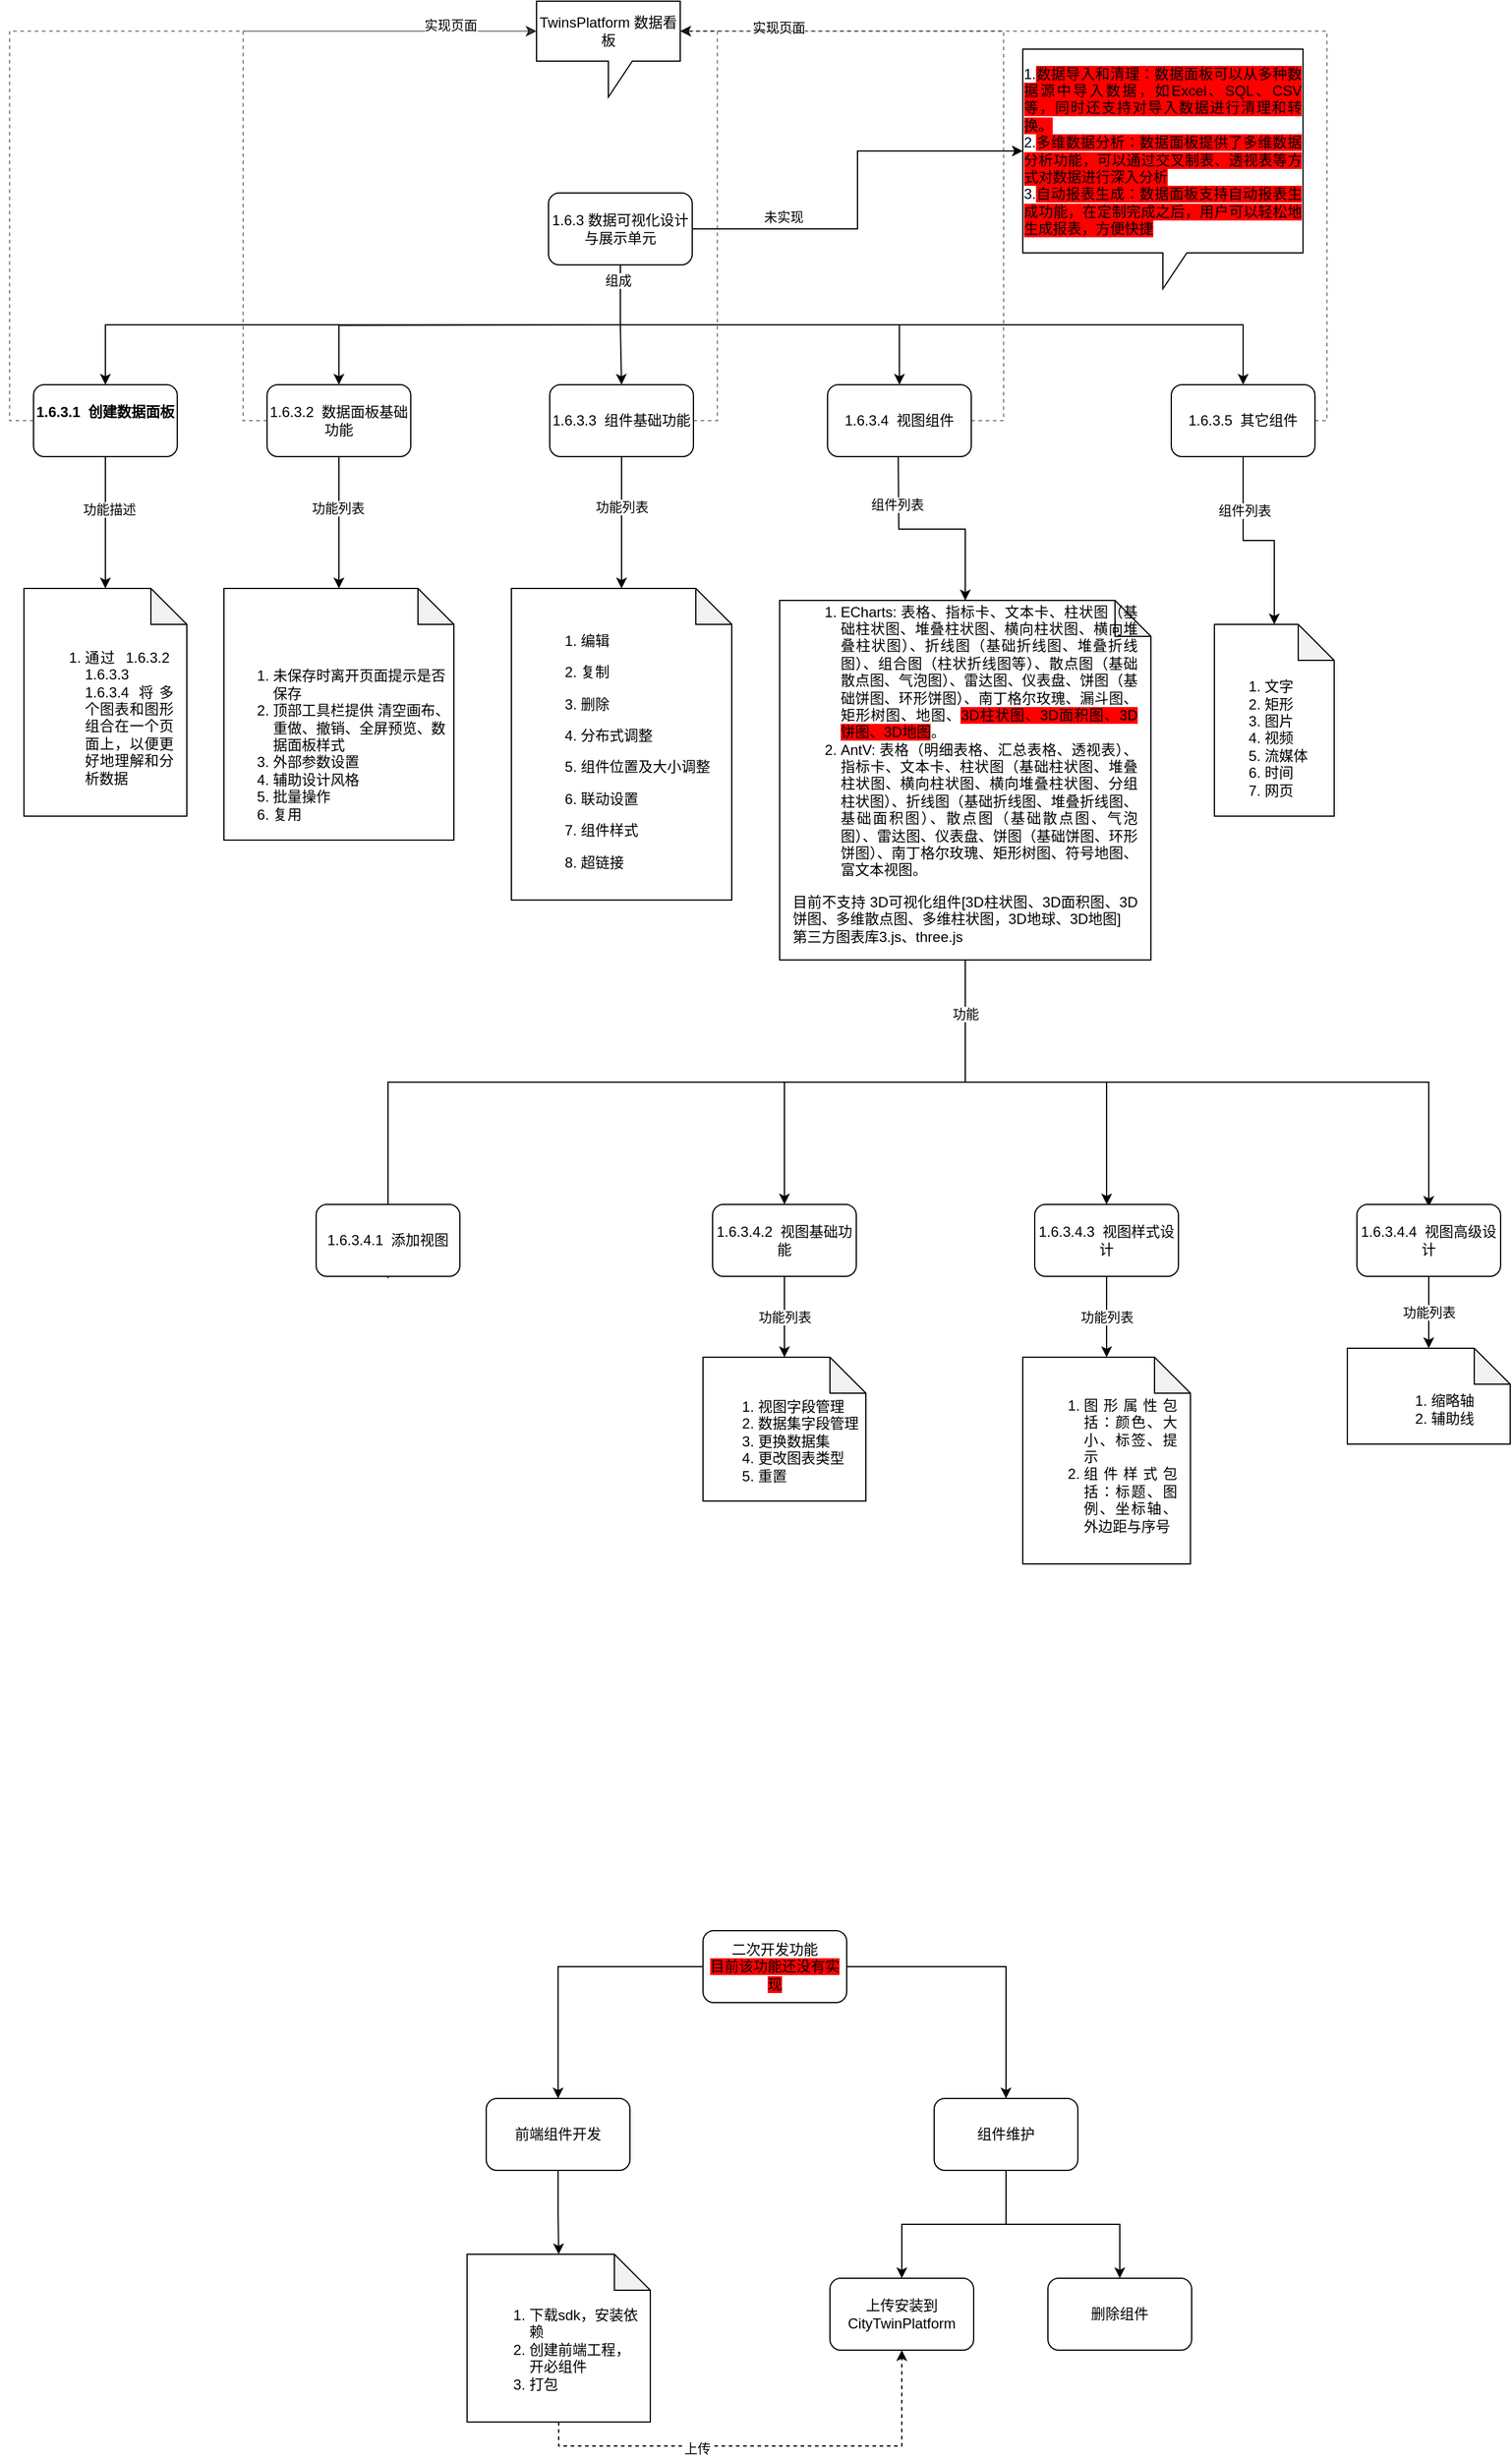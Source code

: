 <mxfile version="21.4.0" type="github">
  <diagram name="第 1 页" id="mgrscL694AibpdRCwD92">
    <mxGraphModel dx="426" dy="872" grid="1" gridSize="10" guides="1" tooltips="1" connect="1" arrows="1" fold="1" page="1" pageScale="1" pageWidth="1654" pageHeight="2336" math="0" shadow="0">
      <root>
        <mxCell id="0" />
        <mxCell id="1" parent="0" />
        <mxCell id="ydO3FBjdRYk_wp6HaoCE-6" style="edgeStyle=orthogonalEdgeStyle;rounded=0;orthogonalLoop=1;jettySize=auto;html=1;exitX=0.5;exitY=1;exitDx=0;exitDy=0;entryX=0.5;entryY=0;entryDx=0;entryDy=0;" edge="1" parent="1" source="ydO3FBjdRYk_wp6HaoCE-1" target="ydO3FBjdRYk_wp6HaoCE-2">
          <mxGeometry relative="1" as="geometry" />
        </mxCell>
        <mxCell id="ydO3FBjdRYk_wp6HaoCE-8" style="edgeStyle=orthogonalEdgeStyle;rounded=0;orthogonalLoop=1;jettySize=auto;html=1;" edge="1" parent="1" target="ydO3FBjdRYk_wp6HaoCE-4">
          <mxGeometry relative="1" as="geometry">
            <mxPoint x="594" y="290" as="sourcePoint" />
          </mxGeometry>
        </mxCell>
        <mxCell id="ydO3FBjdRYk_wp6HaoCE-9" style="edgeStyle=orthogonalEdgeStyle;rounded=0;orthogonalLoop=1;jettySize=auto;html=1;exitX=0.5;exitY=1;exitDx=0;exitDy=0;entryX=0.5;entryY=0;entryDx=0;entryDy=0;" edge="1" parent="1" source="ydO3FBjdRYk_wp6HaoCE-1" target="ydO3FBjdRYk_wp6HaoCE-5">
          <mxGeometry relative="1" as="geometry" />
        </mxCell>
        <mxCell id="ydO3FBjdRYk_wp6HaoCE-14" style="edgeStyle=orthogonalEdgeStyle;rounded=0;orthogonalLoop=1;jettySize=auto;html=1;" edge="1" parent="1" target="ydO3FBjdRYk_wp6HaoCE-3">
          <mxGeometry relative="1" as="geometry">
            <mxPoint x="594" y="290" as="sourcePoint" />
          </mxGeometry>
        </mxCell>
        <mxCell id="ydO3FBjdRYk_wp6HaoCE-51" style="edgeStyle=orthogonalEdgeStyle;rounded=0;orthogonalLoop=1;jettySize=auto;html=1;" edge="1" parent="1" source="ydO3FBjdRYk_wp6HaoCE-1" target="ydO3FBjdRYk_wp6HaoCE-50">
          <mxGeometry relative="1" as="geometry">
            <Array as="points">
              <mxPoint x="594" y="290" />
              <mxPoint x="1114" y="290" />
            </Array>
          </mxGeometry>
        </mxCell>
        <mxCell id="ydO3FBjdRYk_wp6HaoCE-70" value="组成" style="edgeLabel;html=1;align=center;verticalAlign=middle;resizable=0;points=[];" vertex="1" connectable="0" parent="ydO3FBjdRYk_wp6HaoCE-51">
          <mxGeometry x="-0.958" y="-2" relative="1" as="geometry">
            <mxPoint as="offset" />
          </mxGeometry>
        </mxCell>
        <mxCell id="ydO3FBjdRYk_wp6HaoCE-66" style="edgeStyle=orthogonalEdgeStyle;rounded=0;orthogonalLoop=1;jettySize=auto;html=1;exitX=1;exitY=0.5;exitDx=0;exitDy=0;entryX=0;entryY=0;entryDx=0;entryDy=85;entryPerimeter=0;" edge="1" parent="1" source="ydO3FBjdRYk_wp6HaoCE-1" target="ydO3FBjdRYk_wp6HaoCE-65">
          <mxGeometry relative="1" as="geometry" />
        </mxCell>
        <mxCell id="ydO3FBjdRYk_wp6HaoCE-67" value="未实现" style="edgeLabel;html=1;align=center;verticalAlign=middle;resizable=0;points=[];" vertex="1" connectable="0" parent="ydO3FBjdRYk_wp6HaoCE-66">
          <mxGeometry x="-0.024" y="-1" relative="1" as="geometry">
            <mxPoint x="-63" y="18" as="offset" />
          </mxGeometry>
        </mxCell>
        <mxCell id="ydO3FBjdRYk_wp6HaoCE-1" value="1.6.3 数据可视化设计与展示单元" style="rounded=1;whiteSpace=wrap;html=1;" vertex="1" parent="1">
          <mxGeometry x="534" y="180" width="120" height="60" as="geometry" />
        </mxCell>
        <mxCell id="ydO3FBjdRYk_wp6HaoCE-26" style="edgeStyle=orthogonalEdgeStyle;rounded=0;orthogonalLoop=1;jettySize=auto;html=1;exitX=0;exitY=0.5;exitDx=0;exitDy=0;entryX=0;entryY=0;entryDx=0;entryDy=25;entryPerimeter=0;dashed=1;opacity=50;" edge="1" parent="1" source="ydO3FBjdRYk_wp6HaoCE-2" target="ydO3FBjdRYk_wp6HaoCE-15">
          <mxGeometry relative="1" as="geometry" />
        </mxCell>
        <mxCell id="ydO3FBjdRYk_wp6HaoCE-37" style="edgeStyle=orthogonalEdgeStyle;rounded=0;orthogonalLoop=1;jettySize=auto;html=1;exitX=0.5;exitY=1;exitDx=0;exitDy=0;entryX=0.5;entryY=0;entryDx=0;entryDy=0;entryPerimeter=0;" edge="1" parent="1" source="ydO3FBjdRYk_wp6HaoCE-2" target="ydO3FBjdRYk_wp6HaoCE-35">
          <mxGeometry relative="1" as="geometry" />
        </mxCell>
        <mxCell id="ydO3FBjdRYk_wp6HaoCE-71" value="功能描述" style="edgeLabel;html=1;align=center;verticalAlign=middle;resizable=0;points=[];" vertex="1" connectable="0" parent="ydO3FBjdRYk_wp6HaoCE-37">
          <mxGeometry x="-0.213" y="3" relative="1" as="geometry">
            <mxPoint as="offset" />
          </mxGeometry>
        </mxCell>
        <mxCell id="ydO3FBjdRYk_wp6HaoCE-2" value="&lt;b&gt;1.6.3.1&amp;nbsp; 创建数据面板&lt;br&gt;&lt;br&gt;&lt;/b&gt;" style="rounded=1;whiteSpace=wrap;html=1;" vertex="1" parent="1">
          <mxGeometry x="104" y="340" width="120" height="60" as="geometry" />
        </mxCell>
        <mxCell id="ydO3FBjdRYk_wp6HaoCE-19" style="edgeStyle=orthogonalEdgeStyle;rounded=0;orthogonalLoop=1;jettySize=auto;html=1;entryX=0;entryY=0;entryDx=60;entryDy=80;entryPerimeter=0;exitX=0;exitY=0;exitDx=60;exitDy=80;exitPerimeter=0;" edge="1" parent="1" source="ydO3FBjdRYk_wp6HaoCE-15" target="ydO3FBjdRYk_wp6HaoCE-15">
          <mxGeometry relative="1" as="geometry">
            <mxPoint x="244" y="180" as="targetPoint" />
          </mxGeometry>
        </mxCell>
        <mxCell id="ydO3FBjdRYk_wp6HaoCE-27" style="edgeStyle=orthogonalEdgeStyle;rounded=0;orthogonalLoop=1;jettySize=auto;html=1;entryX=0;entryY=0;entryDx=0;entryDy=25;entryPerimeter=0;dashed=1;opacity=50;exitX=0;exitY=0.5;exitDx=0;exitDy=0;" edge="1" parent="1" source="ydO3FBjdRYk_wp6HaoCE-3" target="ydO3FBjdRYk_wp6HaoCE-15">
          <mxGeometry relative="1" as="geometry" />
        </mxCell>
        <mxCell id="ydO3FBjdRYk_wp6HaoCE-30" value="实现页面" style="edgeLabel;html=1;align=center;verticalAlign=middle;resizable=0;points=[];" vertex="1" connectable="0" parent="ydO3FBjdRYk_wp6HaoCE-27">
          <mxGeometry x="0.754" y="-2" relative="1" as="geometry">
            <mxPoint y="-7" as="offset" />
          </mxGeometry>
        </mxCell>
        <mxCell id="ydO3FBjdRYk_wp6HaoCE-38" style="edgeStyle=orthogonalEdgeStyle;rounded=0;orthogonalLoop=1;jettySize=auto;html=1;exitX=0.5;exitY=1;exitDx=0;exitDy=0;" edge="1" parent="1" source="ydO3FBjdRYk_wp6HaoCE-3" target="ydO3FBjdRYk_wp6HaoCE-34">
          <mxGeometry relative="1" as="geometry" />
        </mxCell>
        <mxCell id="ydO3FBjdRYk_wp6HaoCE-73" value="功能列表" style="edgeLabel;html=1;align=center;verticalAlign=middle;resizable=0;points=[];" vertex="1" connectable="0" parent="ydO3FBjdRYk_wp6HaoCE-38">
          <mxGeometry x="-0.218" y="-1" relative="1" as="geometry">
            <mxPoint as="offset" />
          </mxGeometry>
        </mxCell>
        <mxCell id="ydO3FBjdRYk_wp6HaoCE-3" value="1.6.3.2&amp;nbsp; 数据面板基础功能" style="rounded=1;whiteSpace=wrap;html=1;" vertex="1" parent="1">
          <mxGeometry x="299" y="340" width="120" height="60" as="geometry" />
        </mxCell>
        <mxCell id="ydO3FBjdRYk_wp6HaoCE-28" style="edgeStyle=orthogonalEdgeStyle;rounded=0;orthogonalLoop=1;jettySize=auto;html=1;exitX=1;exitY=0.5;exitDx=0;exitDy=0;entryX=0;entryY=0;entryDx=120;entryDy=25;entryPerimeter=0;dashed=1;opacity=50;" edge="1" parent="1" source="ydO3FBjdRYk_wp6HaoCE-4" target="ydO3FBjdRYk_wp6HaoCE-15">
          <mxGeometry relative="1" as="geometry">
            <mxPoint x="804" y="50" as="targetPoint" />
          </mxGeometry>
        </mxCell>
        <mxCell id="ydO3FBjdRYk_wp6HaoCE-39" style="edgeStyle=orthogonalEdgeStyle;rounded=0;orthogonalLoop=1;jettySize=auto;html=1;exitX=0.5;exitY=1;exitDx=0;exitDy=0;" edge="1" parent="1" source="ydO3FBjdRYk_wp6HaoCE-4" target="ydO3FBjdRYk_wp6HaoCE-36">
          <mxGeometry relative="1" as="geometry" />
        </mxCell>
        <mxCell id="ydO3FBjdRYk_wp6HaoCE-74" value="功能列表" style="edgeLabel;html=1;align=center;verticalAlign=middle;resizable=0;points=[];" vertex="1" connectable="0" parent="ydO3FBjdRYk_wp6HaoCE-39">
          <mxGeometry x="-0.236" relative="1" as="geometry">
            <mxPoint as="offset" />
          </mxGeometry>
        </mxCell>
        <mxCell id="ydO3FBjdRYk_wp6HaoCE-4" value="1.6.3.3&amp;nbsp; 组件基础功能" style="rounded=1;whiteSpace=wrap;html=1;" vertex="1" parent="1">
          <mxGeometry x="535" y="340" width="120" height="60" as="geometry" />
        </mxCell>
        <mxCell id="ydO3FBjdRYk_wp6HaoCE-21" style="edgeStyle=orthogonalEdgeStyle;rounded=0;orthogonalLoop=1;jettySize=auto;html=1;entryX=0;entryY=0;entryDx=120;entryDy=25;entryPerimeter=0;dashed=1;exitX=1;exitY=0.5;exitDx=0;exitDy=0;strokeColor=default;opacity=50;" edge="1" parent="1" source="ydO3FBjdRYk_wp6HaoCE-5" target="ydO3FBjdRYk_wp6HaoCE-15">
          <mxGeometry relative="1" as="geometry">
            <mxPoint x="244" y="190" as="targetPoint" />
            <Array as="points">
              <mxPoint x="914" y="370" />
              <mxPoint x="914" y="45" />
            </Array>
          </mxGeometry>
        </mxCell>
        <mxCell id="ydO3FBjdRYk_wp6HaoCE-29" value="实现页面" style="edgeLabel;html=1;align=center;verticalAlign=middle;resizable=0;points=[];" vertex="1" connectable="0" parent="ydO3FBjdRYk_wp6HaoCE-21">
          <mxGeometry x="0.737" y="-3" relative="1" as="geometry">
            <mxPoint as="offset" />
          </mxGeometry>
        </mxCell>
        <mxCell id="ydO3FBjdRYk_wp6HaoCE-41" style="edgeStyle=orthogonalEdgeStyle;rounded=0;orthogonalLoop=1;jettySize=auto;html=1;exitX=0.5;exitY=1;exitDx=0;exitDy=0;entryX=0.5;entryY=0;entryDx=0;entryDy=0;entryPerimeter=0;" edge="1" parent="1" target="ydO3FBjdRYk_wp6HaoCE-40">
          <mxGeometry relative="1" as="geometry">
            <mxPoint x="826" y="400" as="sourcePoint" />
          </mxGeometry>
        </mxCell>
        <mxCell id="ydO3FBjdRYk_wp6HaoCE-75" value="组件列表" style="edgeLabel;html=1;align=center;verticalAlign=middle;resizable=0;points=[];" vertex="1" connectable="0" parent="ydO3FBjdRYk_wp6HaoCE-41">
          <mxGeometry x="-0.544" y="-2" relative="1" as="geometry">
            <mxPoint as="offset" />
          </mxGeometry>
        </mxCell>
        <mxCell id="ydO3FBjdRYk_wp6HaoCE-5" value="1.6.3.4&amp;nbsp; 视图组件" style="rounded=1;whiteSpace=wrap;html=1;" vertex="1" parent="1">
          <mxGeometry x="767" y="340" width="120" height="60" as="geometry" />
        </mxCell>
        <mxCell id="ydO3FBjdRYk_wp6HaoCE-15" value="TwinsPlatform 数据看板" style="shape=callout;whiteSpace=wrap;html=1;perimeter=calloutPerimeter;" vertex="1" parent="1">
          <mxGeometry x="524" y="20" width="120" height="80" as="geometry" />
        </mxCell>
        <mxCell id="ydO3FBjdRYk_wp6HaoCE-34" value="&lt;ol style=&quot;text-align: left;&quot;&gt;&lt;li&gt;未保存时离开页面提示是否保存&lt;/li&gt;&lt;li&gt;顶部工具栏提供&amp;nbsp;清空画布、重做、撤销、全屏预览、数据面板样式&lt;/li&gt;&lt;li&gt;外部参数设置&lt;br&gt;&lt;/li&gt;&lt;li&gt;辅助设计风格&lt;/li&gt;&lt;li&gt;批量操作&lt;/li&gt;&lt;li&gt;复用&lt;/li&gt;&lt;/ol&gt;" style="shape=note;whiteSpace=wrap;html=1;backgroundOutline=1;darkOpacity=0.05;verticalAlign=bottom;" vertex="1" parent="1">
          <mxGeometry x="263" y="510" width="192" height="210" as="geometry" />
        </mxCell>
        <mxCell id="ydO3FBjdRYk_wp6HaoCE-35" value="&lt;ol&gt;&lt;li style=&quot;text-align: justify;&quot;&gt;通过&amp;nbsp; 1.6.3.2&amp;nbsp; 1.6.3.3&amp;nbsp; 1.6.3.4 将多个图表和图形组合在一个页面上，以便更好地理解和分析数据&lt;/li&gt;&lt;/ol&gt;" style="shape=note;whiteSpace=wrap;html=1;backgroundOutline=1;darkOpacity=0.05;spacing=12;verticalAlign=bottom;" vertex="1" parent="1">
          <mxGeometry x="96" y="510" width="136" height="190" as="geometry" />
        </mxCell>
        <mxCell id="ydO3FBjdRYk_wp6HaoCE-36" value="&lt;div style=&quot;text-align: justify;&quot;&gt;&lt;ol style=&quot;text-align: center;&quot;&gt;&lt;li&gt;&lt;p style=&quot;text-align: justify;&quot; class=&quot;MsoNormal&quot;&gt;编辑&lt;/p&gt;&lt;/li&gt;&lt;li&gt;&lt;p style=&quot;text-align: justify;&quot; class=&quot;MsoNormal&quot;&gt;&lt;span style=&quot;background-color: initial;&quot;&gt;复制&lt;/span&gt;&lt;/p&gt;&lt;/li&gt;&lt;li&gt;&lt;p style=&quot;text-align: justify;&quot; class=&quot;MsoNormal&quot;&gt;&lt;span style=&quot;background-color: initial;&quot;&gt;删除&lt;/span&gt;&lt;/p&gt;&lt;/li&gt;&lt;li&gt;&lt;p style=&quot;text-align: justify;&quot; class=&quot;MsoNormal&quot;&gt;分布式调整&lt;/p&gt;&lt;/li&gt;&lt;li&gt;&lt;p style=&quot;text-align: justify;&quot; class=&quot;MsoNormal&quot;&gt;组件位置及大小调整&lt;/p&gt;&lt;/li&gt;&lt;li&gt;&lt;p style=&quot;text-align: justify;&quot; class=&quot;MsoNormal&quot;&gt;联动设置&lt;/p&gt;&lt;/li&gt;&lt;li&gt;&lt;p style=&quot;text-align: justify;&quot; class=&quot;MsoNormal&quot;&gt;组件样式&lt;/p&gt;&lt;/li&gt;&lt;li&gt;&lt;p style=&quot;text-align: justify;&quot; class=&quot;MsoNormal&quot;&gt;超链接&lt;/p&gt;&lt;/li&gt;&lt;/ol&gt;&lt;/div&gt;" style="shape=note;whiteSpace=wrap;html=1;backgroundOutline=1;darkOpacity=0.05;spacing=12;verticalAlign=bottom;" vertex="1" parent="1">
          <mxGeometry x="503" y="510" width="184" height="260" as="geometry" />
        </mxCell>
        <mxCell id="ydO3FBjdRYk_wp6HaoCE-49" style="edgeStyle=orthogonalEdgeStyle;rounded=0;orthogonalLoop=1;jettySize=auto;html=1;" edge="1" parent="1">
          <mxGeometry relative="1" as="geometry">
            <mxPoint x="882" y="822" as="sourcePoint" />
            <mxPoint x="1269" y="1026" as="targetPoint" />
            <Array as="points">
              <mxPoint x="882" y="922" />
              <mxPoint x="1269" y="922" />
            </Array>
          </mxGeometry>
        </mxCell>
        <mxCell id="ydO3FBjdRYk_wp6HaoCE-54" style="edgeStyle=orthogonalEdgeStyle;rounded=0;orthogonalLoop=1;jettySize=auto;html=1;" edge="1" parent="1" source="ydO3FBjdRYk_wp6HaoCE-40" target="ydO3FBjdRYk_wp6HaoCE-44">
          <mxGeometry relative="1" as="geometry" />
        </mxCell>
        <mxCell id="ydO3FBjdRYk_wp6HaoCE-57" style="edgeStyle=orthogonalEdgeStyle;rounded=0;orthogonalLoop=1;jettySize=auto;html=1;entryX=0.5;entryY=0;entryDx=0;entryDy=0;" edge="1" parent="1">
          <mxGeometry relative="1" as="geometry">
            <mxPoint x="882" y="882" as="sourcePoint" />
            <mxPoint x="400" y="1086" as="targetPoint" />
            <Array as="points">
              <mxPoint x="882" y="922" />
              <mxPoint x="400" y="922" />
            </Array>
          </mxGeometry>
        </mxCell>
        <mxCell id="ydO3FBjdRYk_wp6HaoCE-58" style="edgeStyle=orthogonalEdgeStyle;rounded=0;orthogonalLoop=1;jettySize=auto;html=1;" edge="1" parent="1" source="ydO3FBjdRYk_wp6HaoCE-40" target="ydO3FBjdRYk_wp6HaoCE-43">
          <mxGeometry relative="1" as="geometry" />
        </mxCell>
        <mxCell id="ydO3FBjdRYk_wp6HaoCE-77" value="功能" style="edgeLabel;html=1;align=center;verticalAlign=middle;resizable=0;points=[];" vertex="1" connectable="0" parent="ydO3FBjdRYk_wp6HaoCE-58">
          <mxGeometry x="-0.75" relative="1" as="geometry">
            <mxPoint as="offset" />
          </mxGeometry>
        </mxCell>
        <mxCell id="ydO3FBjdRYk_wp6HaoCE-40" value="&lt;ol&gt;&lt;li style=&quot;text-align: justify;&quot;&gt;ECharts: 表格、指标卡、文本卡、柱状图（基础柱状图、堆叠柱状图、横向柱状图、横向堆叠柱状图）、折线图（基础折线图、堆叠折线图）、组合图（柱状折线图等）、散点图（基础散点图、气泡图）、雷达图、仪表盘、饼图（基础饼图、环形饼图）、南丁格尔玫瑰、漏斗图、矩形树图、地图、&lt;span style=&quot;background-color: rgb(255, 0, 0);&quot;&gt;3D柱状图、3D面积图、3D饼图、3D地图&lt;/span&gt;。&lt;br&gt;&lt;/li&gt;&lt;li style=&quot;text-align: justify;&quot;&gt;AntV: 表格（明细表格、汇总表格、透视表）、指标卡、文本卡、柱状图（基础柱状图、堆叠柱状图、横向柱状图、横向堆叠柱状图、分组柱状图）、折线图（基础折线图、堆叠折线图、基础面积图）、散点图（基础散点图、气泡图）、雷达图、仪表盘、饼图（基础饼图、环形饼图）、南丁格尔玫瑰、矩形树图、符号地图、富文本视图。&lt;br&gt;&lt;/li&gt;&lt;/ol&gt;&lt;div style=&quot;text-align: justify;&quot;&gt;目前不支持 3D可视化组件[3D柱状图、3D面积图、3D饼图、多维散点图、多维柱状图，3D地球、3D地图]&lt;/div&gt;&lt;div style=&quot;text-align: justify;&quot;&gt;第三方图表库3.js、three.js&lt;/div&gt;" style="shape=note;whiteSpace=wrap;html=1;backgroundOutline=1;darkOpacity=0.05;spacing=12;verticalAlign=bottom;" vertex="1" parent="1">
          <mxGeometry x="727" y="520" width="310" height="300" as="geometry" />
        </mxCell>
        <mxCell id="ydO3FBjdRYk_wp6HaoCE-42" value="1.6.3.4.1&amp;nbsp; 添加视图" style="rounded=1;whiteSpace=wrap;html=1;" vertex="1" parent="1">
          <mxGeometry x="340" y="1024" width="120" height="60" as="geometry" />
        </mxCell>
        <mxCell id="ydO3FBjdRYk_wp6HaoCE-60" value="功能列表" style="edgeStyle=orthogonalEdgeStyle;rounded=0;orthogonalLoop=1;jettySize=auto;html=1;" edge="1" parent="1" source="ydO3FBjdRYk_wp6HaoCE-43" target="ydO3FBjdRYk_wp6HaoCE-59">
          <mxGeometry relative="1" as="geometry" />
        </mxCell>
        <mxCell id="ydO3FBjdRYk_wp6HaoCE-43" value="1.6.3.4.2&amp;nbsp; 视图基础功能" style="rounded=1;whiteSpace=wrap;html=1;" vertex="1" parent="1">
          <mxGeometry x="671" y="1024" width="120" height="60" as="geometry" />
        </mxCell>
        <mxCell id="ydO3FBjdRYk_wp6HaoCE-64" value="功能列表" style="edgeStyle=orthogonalEdgeStyle;rounded=0;orthogonalLoop=1;jettySize=auto;html=1;exitX=0.5;exitY=1;exitDx=0;exitDy=0;" edge="1" parent="1" source="ydO3FBjdRYk_wp6HaoCE-44" target="ydO3FBjdRYk_wp6HaoCE-61">
          <mxGeometry relative="1" as="geometry" />
        </mxCell>
        <mxCell id="ydO3FBjdRYk_wp6HaoCE-44" value="1.6.3.4.3&amp;nbsp; 视图样式设计" style="rounded=1;whiteSpace=wrap;html=1;" vertex="1" parent="1">
          <mxGeometry x="940" y="1024" width="120" height="60" as="geometry" />
        </mxCell>
        <mxCell id="ydO3FBjdRYk_wp6HaoCE-63" value="功能列表" style="edgeStyle=orthogonalEdgeStyle;rounded=0;orthogonalLoop=1;jettySize=auto;html=1;exitX=0.5;exitY=1;exitDx=0;exitDy=0;entryX=0.5;entryY=0;entryDx=0;entryDy=0;entryPerimeter=0;" edge="1" parent="1" source="ydO3FBjdRYk_wp6HaoCE-45" target="ydO3FBjdRYk_wp6HaoCE-62">
          <mxGeometry relative="1" as="geometry" />
        </mxCell>
        <mxCell id="ydO3FBjdRYk_wp6HaoCE-45" value="1.6.3.4.4&amp;nbsp; 视图高级设计" style="rounded=1;whiteSpace=wrap;html=1;" vertex="1" parent="1">
          <mxGeometry x="1209" y="1024" width="120" height="60" as="geometry" />
        </mxCell>
        <mxCell id="ydO3FBjdRYk_wp6HaoCE-52" style="edgeStyle=orthogonalEdgeStyle;rounded=0;orthogonalLoop=1;jettySize=auto;html=1;entryX=0;entryY=0;entryDx=120;entryDy=25;entryPerimeter=0;dashed=1;opacity=50;" edge="1" parent="1" source="ydO3FBjdRYk_wp6HaoCE-50" target="ydO3FBjdRYk_wp6HaoCE-15">
          <mxGeometry relative="1" as="geometry">
            <Array as="points">
              <mxPoint x="1184" y="370" />
              <mxPoint x="1184" y="45" />
            </Array>
          </mxGeometry>
        </mxCell>
        <mxCell id="ydO3FBjdRYk_wp6HaoCE-69" style="edgeStyle=orthogonalEdgeStyle;rounded=0;orthogonalLoop=1;jettySize=auto;html=1;exitX=0.5;exitY=1;exitDx=0;exitDy=0;entryX=0.5;entryY=0;entryDx=0;entryDy=0;entryPerimeter=0;" edge="1" parent="1" source="ydO3FBjdRYk_wp6HaoCE-50" target="ydO3FBjdRYk_wp6HaoCE-68">
          <mxGeometry relative="1" as="geometry" />
        </mxCell>
        <mxCell id="ydO3FBjdRYk_wp6HaoCE-76" value="组件列表" style="edgeLabel;html=1;align=center;verticalAlign=middle;resizable=0;points=[];" vertex="1" connectable="0" parent="ydO3FBjdRYk_wp6HaoCE-69">
          <mxGeometry x="-0.458" y="1" relative="1" as="geometry">
            <mxPoint as="offset" />
          </mxGeometry>
        </mxCell>
        <mxCell id="ydO3FBjdRYk_wp6HaoCE-50" value="1.6.3.5&amp;nbsp; 其它组件" style="rounded=1;whiteSpace=wrap;html=1;" vertex="1" parent="1">
          <mxGeometry x="1054" y="340" width="120" height="60" as="geometry" />
        </mxCell>
        <mxCell id="ydO3FBjdRYk_wp6HaoCE-59" value="&lt;ol&gt;&lt;li style=&quot;text-align: justify;&quot;&gt;视图字段管理&lt;/li&gt;&lt;li style=&quot;text-align: justify;&quot;&gt;数据集字段管理&lt;/li&gt;&lt;li style=&quot;text-align: justify;&quot;&gt;更换数据集&lt;/li&gt;&lt;li style=&quot;text-align: justify;&quot;&gt;更改图表类型&lt;/li&gt;&lt;li style=&quot;text-align: justify;&quot;&gt;重置&lt;/li&gt;&lt;/ol&gt;" style="shape=note;whiteSpace=wrap;html=1;backgroundOutline=1;darkOpacity=0.05;horizontal=1;verticalAlign=bottom;" vertex="1" parent="1">
          <mxGeometry x="663" y="1151.5" width="136" height="120" as="geometry" />
        </mxCell>
        <mxCell id="ydO3FBjdRYk_wp6HaoCE-61" value="&lt;ol&gt;&lt;li style=&quot;text-align: justify;&quot;&gt;图形属性包括：颜色、大小、标签、提示&lt;/li&gt;&lt;li style=&quot;text-align: justify;&quot;&gt;组件样式包括：标题、图例、坐标轴、外边距与序号&lt;/li&gt;&lt;/ol&gt;&lt;div style=&quot;text-align: justify;&quot;&gt;&lt;/div&gt;" style="shape=note;whiteSpace=wrap;html=1;backgroundOutline=1;darkOpacity=0.05;spacing=12;verticalAlign=bottom;" vertex="1" parent="1">
          <mxGeometry x="930" y="1151.5" width="140" height="172.5" as="geometry" />
        </mxCell>
        <mxCell id="ydO3FBjdRYk_wp6HaoCE-62" value="&lt;ol&gt;&lt;li style=&quot;text-align: justify;&quot;&gt;缩略轴&lt;/li&gt;&lt;li style=&quot;text-align: justify;&quot;&gt;辅助线&lt;br&gt;&lt;/li&gt;&lt;/ol&gt;" style="shape=note;whiteSpace=wrap;html=1;backgroundOutline=1;darkOpacity=0.05;verticalAlign=bottom;" vertex="1" parent="1">
          <mxGeometry x="1201" y="1144" width="136" height="80" as="geometry" />
        </mxCell>
        <mxCell id="ydO3FBjdRYk_wp6HaoCE-65" value="&lt;div style=&quot;text-align: justify;&quot;&gt;1.&lt;span style=&quot;background-color: rgb(255, 0, 0);&quot;&gt;数据导入和清理：数据面板可以从多种数据源中导入数据，如Excel、SQL、CSV等，同时还支持对导入数据进行清理和转换。&lt;/span&gt;&lt;/div&gt;&lt;div style=&quot;text-align: justify;&quot;&gt;2.&lt;span style=&quot;background-color: rgb(255, 0, 0);&quot;&gt;多维数据分析：数据面板提供了多维数据分析功能，可以通过交叉制表、透视表等方式对数据进行深入分析&lt;/span&gt;&lt;/div&gt;&lt;div style=&quot;text-align: justify;&quot;&gt;3.&lt;span style=&quot;background-color: rgb(255, 0, 0);&quot;&gt;自动报表生成：数据面板支持自动报表生成功能，在定制完成之后，用户可以轻松地生成报表，方便快捷&lt;/span&gt;&lt;/div&gt;" style="shape=callout;whiteSpace=wrap;html=1;perimeter=calloutPerimeter;" vertex="1" parent="1">
          <mxGeometry x="930" y="60" width="234" height="200" as="geometry" />
        </mxCell>
        <mxCell id="ydO3FBjdRYk_wp6HaoCE-68" value="&lt;div style=&quot;&quot;&gt;&lt;ol&gt;&lt;li&gt;&lt;span style=&quot;background-color: initial;&quot;&gt;文字&lt;/span&gt;&lt;/li&gt;&lt;li&gt;&lt;span style=&quot;background-color: initial;&quot;&gt;矩形&lt;/span&gt;&lt;/li&gt;&lt;li&gt;图片&lt;/li&gt;&lt;li&gt;视频&lt;/li&gt;&lt;li&gt;流媒体&lt;/li&gt;&lt;li&gt;时间&lt;/li&gt;&lt;li&gt;网页&lt;/li&gt;&lt;/ol&gt;&lt;/div&gt;" style="shape=note;whiteSpace=wrap;html=1;backgroundOutline=1;darkOpacity=0.05;verticalAlign=bottom;align=left;" vertex="1" parent="1">
          <mxGeometry x="1090" y="540" width="100" height="160" as="geometry" />
        </mxCell>
        <mxCell id="ydO3FBjdRYk_wp6HaoCE-81" style="edgeStyle=orthogonalEdgeStyle;rounded=0;orthogonalLoop=1;jettySize=auto;html=1;" edge="1" parent="1" source="ydO3FBjdRYk_wp6HaoCE-78" target="ydO3FBjdRYk_wp6HaoCE-79">
          <mxGeometry relative="1" as="geometry" />
        </mxCell>
        <mxCell id="ydO3FBjdRYk_wp6HaoCE-82" style="edgeStyle=orthogonalEdgeStyle;rounded=0;orthogonalLoop=1;jettySize=auto;html=1;exitX=1;exitY=0.5;exitDx=0;exitDy=0;entryX=0.5;entryY=0;entryDx=0;entryDy=0;" edge="1" parent="1" source="ydO3FBjdRYk_wp6HaoCE-78" target="ydO3FBjdRYk_wp6HaoCE-80">
          <mxGeometry relative="1" as="geometry" />
        </mxCell>
        <mxCell id="ydO3FBjdRYk_wp6HaoCE-78" value="二次开发功能&lt;br&gt;&lt;span style=&quot;background-color: rgb(255, 0, 0);&quot;&gt;目前该功能还没有实现&lt;/span&gt;" style="rounded=1;whiteSpace=wrap;html=1;" vertex="1" parent="1">
          <mxGeometry x="663" y="1630" width="120" height="60" as="geometry" />
        </mxCell>
        <mxCell id="ydO3FBjdRYk_wp6HaoCE-84" style="edgeStyle=orthogonalEdgeStyle;rounded=0;orthogonalLoop=1;jettySize=auto;html=1;entryX=0.5;entryY=0;entryDx=0;entryDy=0;entryPerimeter=0;" edge="1" parent="1" source="ydO3FBjdRYk_wp6HaoCE-79" target="ydO3FBjdRYk_wp6HaoCE-83">
          <mxGeometry relative="1" as="geometry" />
        </mxCell>
        <mxCell id="ydO3FBjdRYk_wp6HaoCE-79" value="前端组件开发" style="rounded=1;whiteSpace=wrap;html=1;" vertex="1" parent="1">
          <mxGeometry x="482" y="1770" width="120" height="60" as="geometry" />
        </mxCell>
        <mxCell id="ydO3FBjdRYk_wp6HaoCE-87" style="edgeStyle=orthogonalEdgeStyle;rounded=0;orthogonalLoop=1;jettySize=auto;html=1;entryX=0.5;entryY=0;entryDx=0;entryDy=0;" edge="1" parent="1" source="ydO3FBjdRYk_wp6HaoCE-80" target="ydO3FBjdRYk_wp6HaoCE-85">
          <mxGeometry relative="1" as="geometry" />
        </mxCell>
        <mxCell id="ydO3FBjdRYk_wp6HaoCE-88" style="edgeStyle=orthogonalEdgeStyle;rounded=0;orthogonalLoop=1;jettySize=auto;html=1;" edge="1" parent="1" source="ydO3FBjdRYk_wp6HaoCE-80" target="ydO3FBjdRYk_wp6HaoCE-86">
          <mxGeometry relative="1" as="geometry" />
        </mxCell>
        <mxCell id="ydO3FBjdRYk_wp6HaoCE-80" value="组件维护" style="rounded=1;whiteSpace=wrap;html=1;" vertex="1" parent="1">
          <mxGeometry x="856" y="1770" width="120" height="60" as="geometry" />
        </mxCell>
        <mxCell id="ydO3FBjdRYk_wp6HaoCE-89" style="edgeStyle=orthogonalEdgeStyle;rounded=0;orthogonalLoop=1;jettySize=auto;html=1;entryX=0.5;entryY=1;entryDx=0;entryDy=0;exitX=0.5;exitY=1;exitDx=0;exitDy=0;exitPerimeter=0;dashed=1;" edge="1" parent="1" source="ydO3FBjdRYk_wp6HaoCE-83" target="ydO3FBjdRYk_wp6HaoCE-85">
          <mxGeometry relative="1" as="geometry" />
        </mxCell>
        <mxCell id="ydO3FBjdRYk_wp6HaoCE-90" value="上传" style="edgeLabel;html=1;align=center;verticalAlign=middle;resizable=0;points=[];" vertex="1" connectable="0" parent="ydO3FBjdRYk_wp6HaoCE-89">
          <mxGeometry x="-0.301" y="-2" relative="1" as="geometry">
            <mxPoint as="offset" />
          </mxGeometry>
        </mxCell>
        <mxCell id="ydO3FBjdRYk_wp6HaoCE-83" value="&lt;ol&gt;&lt;li&gt;下载sdk，安装依赖&lt;/li&gt;&lt;li&gt;创建前端工程，开必组件&lt;/li&gt;&lt;li&gt;打包&lt;/li&gt;&lt;/ol&gt;" style="shape=note;whiteSpace=wrap;html=1;backgroundOutline=1;darkOpacity=0.05;align=left;spacing=12;shadow=0;size=30;verticalAlign=bottom;" vertex="1" parent="1">
          <mxGeometry x="466" y="1900" width="153" height="140" as="geometry" />
        </mxCell>
        <mxCell id="ydO3FBjdRYk_wp6HaoCE-85" value="上传安装到CityTwinPlatform" style="rounded=1;whiteSpace=wrap;html=1;" vertex="1" parent="1">
          <mxGeometry x="769" y="1920" width="120" height="60" as="geometry" />
        </mxCell>
        <mxCell id="ydO3FBjdRYk_wp6HaoCE-86" value="删除组件" style="rounded=1;whiteSpace=wrap;html=1;" vertex="1" parent="1">
          <mxGeometry x="951" y="1920" width="120" height="60" as="geometry" />
        </mxCell>
      </root>
    </mxGraphModel>
  </diagram>
</mxfile>
